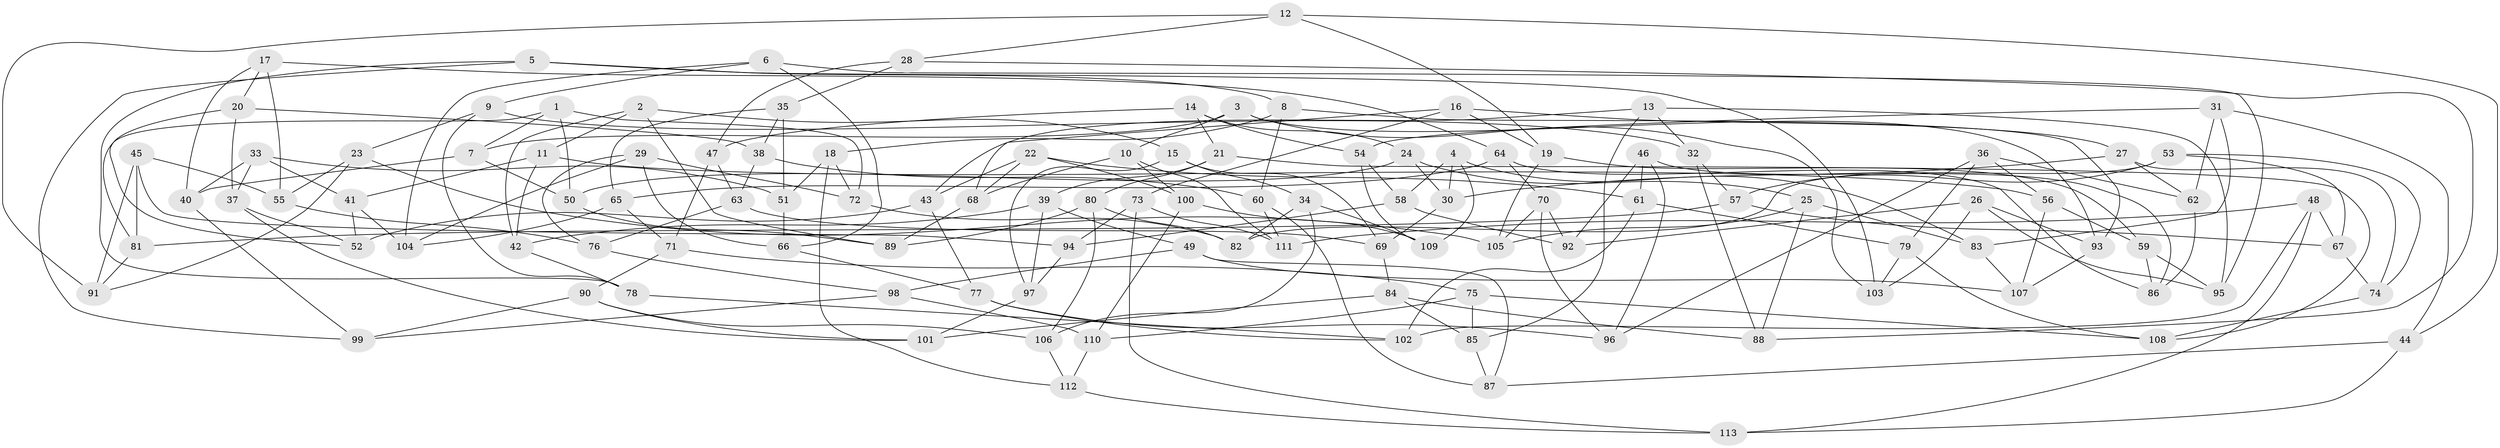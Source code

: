 // coarse degree distribution, {10: 0.08771929824561403, 6: 0.017543859649122806, 9: 0.08771929824561403, 4: 0.631578947368421, 5: 0.03508771929824561, 3: 0.07017543859649122, 7: 0.03508771929824561, 8: 0.017543859649122806, 11: 0.017543859649122806}
// Generated by graph-tools (version 1.1) at 2025/53/03/04/25 22:53:49]
// undirected, 113 vertices, 226 edges
graph export_dot {
  node [color=gray90,style=filled];
  1;
  2;
  3;
  4;
  5;
  6;
  7;
  8;
  9;
  10;
  11;
  12;
  13;
  14;
  15;
  16;
  17;
  18;
  19;
  20;
  21;
  22;
  23;
  24;
  25;
  26;
  27;
  28;
  29;
  30;
  31;
  32;
  33;
  34;
  35;
  36;
  37;
  38;
  39;
  40;
  41;
  42;
  43;
  44;
  45;
  46;
  47;
  48;
  49;
  50;
  51;
  52;
  53;
  54;
  55;
  56;
  57;
  58;
  59;
  60;
  61;
  62;
  63;
  64;
  65;
  66;
  67;
  68;
  69;
  70;
  71;
  72;
  73;
  74;
  75;
  76;
  77;
  78;
  79;
  80;
  81;
  82;
  83;
  84;
  85;
  86;
  87;
  88;
  89;
  90;
  91;
  92;
  93;
  94;
  95;
  96;
  97;
  98;
  99;
  100;
  101;
  102;
  103;
  104;
  105;
  106;
  107;
  108;
  109;
  110;
  111;
  112;
  113;
  1 -- 50;
  1 -- 72;
  1 -- 81;
  1 -- 7;
  2 -- 42;
  2 -- 89;
  2 -- 15;
  2 -- 11;
  3 -- 103;
  3 -- 7;
  3 -- 10;
  3 -- 93;
  4 -- 83;
  4 -- 58;
  4 -- 30;
  4 -- 109;
  5 -- 8;
  5 -- 78;
  5 -- 103;
  5 -- 99;
  6 -- 95;
  6 -- 9;
  6 -- 66;
  6 -- 104;
  7 -- 40;
  7 -- 50;
  8 -- 93;
  8 -- 60;
  8 -- 18;
  9 -- 32;
  9 -- 78;
  9 -- 23;
  10 -- 68;
  10 -- 100;
  10 -- 111;
  11 -- 56;
  11 -- 41;
  11 -- 42;
  12 -- 19;
  12 -- 44;
  12 -- 91;
  12 -- 28;
  13 -- 32;
  13 -- 43;
  13 -- 95;
  13 -- 85;
  14 -- 24;
  14 -- 21;
  14 -- 47;
  14 -- 54;
  15 -- 34;
  15 -- 69;
  15 -- 97;
  16 -- 73;
  16 -- 19;
  16 -- 27;
  16 -- 68;
  17 -- 20;
  17 -- 55;
  17 -- 40;
  17 -- 64;
  18 -- 51;
  18 -- 112;
  18 -- 72;
  19 -- 105;
  19 -- 59;
  20 -- 52;
  20 -- 37;
  20 -- 38;
  21 -- 39;
  21 -- 80;
  21 -- 108;
  22 -- 43;
  22 -- 68;
  22 -- 100;
  22 -- 61;
  23 -- 105;
  23 -- 91;
  23 -- 55;
  24 -- 25;
  24 -- 30;
  24 -- 50;
  25 -- 83;
  25 -- 88;
  25 -- 105;
  26 -- 93;
  26 -- 95;
  26 -- 103;
  26 -- 92;
  27 -- 74;
  27 -- 62;
  27 -- 30;
  28 -- 47;
  28 -- 35;
  28 -- 88;
  29 -- 66;
  29 -- 76;
  29 -- 104;
  29 -- 72;
  30 -- 69;
  31 -- 62;
  31 -- 44;
  31 -- 54;
  31 -- 83;
  32 -- 88;
  32 -- 57;
  33 -- 37;
  33 -- 40;
  33 -- 51;
  33 -- 41;
  34 -- 106;
  34 -- 109;
  34 -- 82;
  35 -- 38;
  35 -- 51;
  35 -- 65;
  36 -- 96;
  36 -- 62;
  36 -- 56;
  36 -- 79;
  37 -- 101;
  37 -- 52;
  38 -- 60;
  38 -- 63;
  39 -- 49;
  39 -- 97;
  39 -- 42;
  40 -- 99;
  41 -- 104;
  41 -- 52;
  42 -- 78;
  43 -- 77;
  43 -- 52;
  44 -- 113;
  44 -- 87;
  45 -- 81;
  45 -- 55;
  45 -- 91;
  45 -- 94;
  46 -- 86;
  46 -- 96;
  46 -- 61;
  46 -- 92;
  47 -- 71;
  47 -- 63;
  48 -- 67;
  48 -- 113;
  48 -- 111;
  48 -- 102;
  49 -- 98;
  49 -- 107;
  49 -- 87;
  50 -- 89;
  51 -- 66;
  53 -- 67;
  53 -- 57;
  53 -- 74;
  53 -- 82;
  54 -- 109;
  54 -- 58;
  55 -- 76;
  56 -- 59;
  56 -- 107;
  57 -- 81;
  57 -- 67;
  58 -- 94;
  58 -- 92;
  59 -- 95;
  59 -- 86;
  60 -- 111;
  60 -- 87;
  61 -- 102;
  61 -- 79;
  62 -- 86;
  63 -- 69;
  63 -- 76;
  64 -- 65;
  64 -- 70;
  64 -- 86;
  65 -- 71;
  65 -- 104;
  66 -- 77;
  67 -- 74;
  68 -- 89;
  69 -- 84;
  70 -- 105;
  70 -- 92;
  70 -- 96;
  71 -- 75;
  71 -- 90;
  72 -- 82;
  73 -- 113;
  73 -- 94;
  73 -- 111;
  74 -- 108;
  75 -- 85;
  75 -- 110;
  75 -- 108;
  76 -- 98;
  77 -- 96;
  77 -- 102;
  78 -- 102;
  79 -- 108;
  79 -- 103;
  80 -- 89;
  80 -- 82;
  80 -- 106;
  81 -- 91;
  83 -- 107;
  84 -- 85;
  84 -- 101;
  84 -- 88;
  85 -- 87;
  90 -- 101;
  90 -- 106;
  90 -- 99;
  93 -- 107;
  94 -- 97;
  97 -- 101;
  98 -- 99;
  98 -- 110;
  100 -- 110;
  100 -- 109;
  106 -- 112;
  110 -- 112;
  112 -- 113;
}
